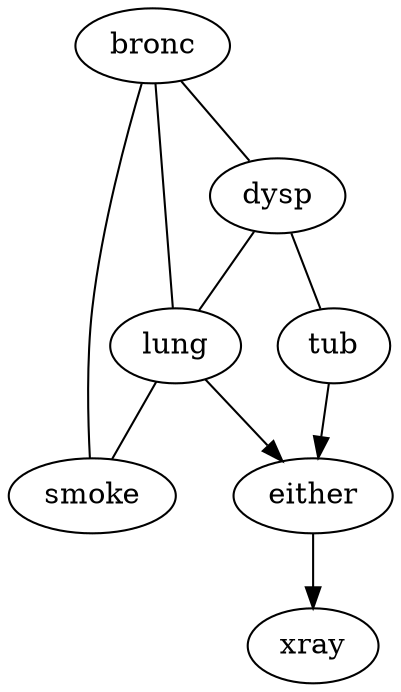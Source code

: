 digraph G {
    "tub" -> "either";
    "either" -> "xray";
    "lung" -> "either";
    "lung" -> "smoke" [dir = none];
    "bronc" -> "smoke" [dir = none];
    "dysp" -> "tub" [dir = none];
    "bronc" -> "lung" [dir = none];
    "dysp" -> "lung" [dir = none];
    "bronc" -> "dysp" [dir = none];
}
